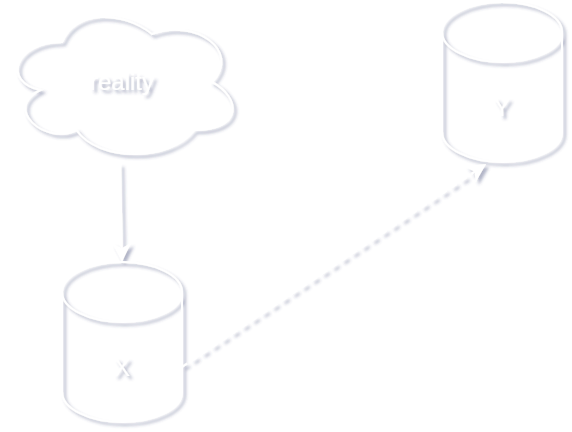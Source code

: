 <mxfile version="14.7.0" type="device"><diagram id="noreI3Qxdk-P9FEh_Niu" name="Page-1"><mxGraphModel dx="870" dy="533" grid="1" gridSize="10" guides="1" tooltips="1" connect="1" arrows="1" fold="1" page="0" pageScale="1" pageWidth="850" pageHeight="1100" math="0" shadow="1"><root><mxCell id="0"/><mxCell id="1" parent="0"/><mxCell id="zgQrfdzbeyyl_RH4ZOkl-1" value="reality" style="ellipse;shape=cloud;whiteSpace=wrap;html=1;fillColor=none;strokeColor=#FFFFFF;fontColor=#FFFFFF;" parent="1" vertex="1"><mxGeometry x="120" y="80" width="120" height="80" as="geometry"/></mxCell><mxCell id="zgQrfdzbeyyl_RH4ZOkl-2" value="X" style="shape=cylinder3;whiteSpace=wrap;html=1;boundedLbl=1;backgroundOutline=1;size=15;fillColor=none;strokeColor=#FFFFFF;fontColor=#FFFFFF;" parent="1" vertex="1"><mxGeometry x="150" y="210" width="60" height="80" as="geometry"/></mxCell><mxCell id="zgQrfdzbeyyl_RH4ZOkl-3" value="Y" style="shape=cylinder3;whiteSpace=wrap;html=1;boundedLbl=1;backgroundOutline=1;size=15;fillColor=none;strokeColor=#FFFFFF;fontColor=#FFFFFF;" parent="1" vertex="1"><mxGeometry x="340" y="80" width="60" height="80" as="geometry"/></mxCell><mxCell id="zgQrfdzbeyyl_RH4ZOkl-4" value="" style="endArrow=classic;html=1;exitX=0.492;exitY=1.013;exitDx=0;exitDy=0;exitPerimeter=0;entryX=0.5;entryY=0;entryDx=0;entryDy=0;entryPerimeter=0;strokeColor=#FFFFFF;fontColor=#FFFFFF;" parent="1" source="zgQrfdzbeyyl_RH4ZOkl-1" target="zgQrfdzbeyyl_RH4ZOkl-2" edge="1"><mxGeometry relative="1" as="geometry"><mxPoint x="370" y="280" as="sourcePoint"/><mxPoint x="470" y="280" as="targetPoint"/></mxGeometry></mxCell><mxCell id="TcG0uecCoR6PH_g8YLqf-1" value="" style="endArrow=classic;html=1;fontColor=#FFFFFF;strokeColor=#FFFFFF;exitX=1;exitY=0;exitDx=0;exitDy=52.5;exitPerimeter=0;entryX=0.367;entryY=1.013;entryDx=0;entryDy=0;entryPerimeter=0;dashed=1;" edge="1" parent="1" source="zgQrfdzbeyyl_RH4ZOkl-2" target="zgQrfdzbeyyl_RH4ZOkl-3"><mxGeometry width="50" height="50" relative="1" as="geometry"><mxPoint x="400" y="300" as="sourcePoint"/><mxPoint x="450" y="250" as="targetPoint"/></mxGeometry></mxCell></root></mxGraphModel></diagram></mxfile>